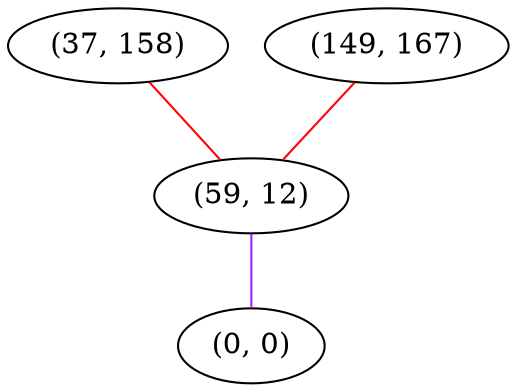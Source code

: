 graph "" {
"(37, 158)";
"(149, 167)";
"(59, 12)";
"(0, 0)";
"(37, 158)" -- "(59, 12)"  [color=red, key=0, weight=1];
"(149, 167)" -- "(59, 12)"  [color=red, key=0, weight=1];
"(59, 12)" -- "(0, 0)"  [color=purple, key=0, weight=4];
}
